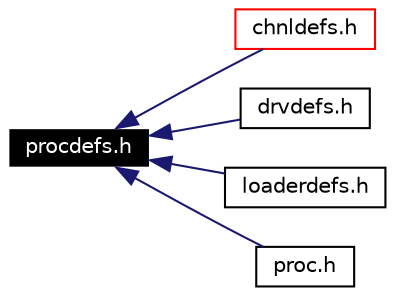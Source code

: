 digraph G
{
  edge [fontname="Helvetica",fontsize=10,labelfontname="Helvetica",labelfontsize=10];
  node [fontname="Helvetica",fontsize=10,shape=record];
  rankdir=LR;
  Node1 [label="procdefs.h",height=0.2,width=0.4,color="white", fillcolor="black", style="filled" fontcolor="white"];
  Node1 -> Node2 [dir=back,color="midnightblue",fontsize=10,style="solid",fontname="Helvetica"];
  Node2 [label="chnldefs.h",height=0.2,width=0.4,color="red", fillcolor="white", style="filled",URL="$chnldefs_8h.html"];
  Node1 -> Node3 [dir=back,color="midnightblue",fontsize=10,style="solid",fontname="Helvetica"];
  Node3 [label="drvdefs.h",height=0.2,width=0.4,color="black", fillcolor="white", style="filled",URL="$drvdefs_8h.html"];
  Node1 -> Node4 [dir=back,color="midnightblue",fontsize=10,style="solid",fontname="Helvetica"];
  Node4 [label="loaderdefs.h",height=0.2,width=0.4,color="black", fillcolor="white", style="filled",URL="$loaderdefs_8h.html"];
  Node1 -> Node5 [dir=back,color="midnightblue",fontsize=10,style="solid",fontname="Helvetica"];
  Node5 [label="proc.h",height=0.2,width=0.4,color="black", fillcolor="white", style="filled",URL="$proc_8h.html"];
}
